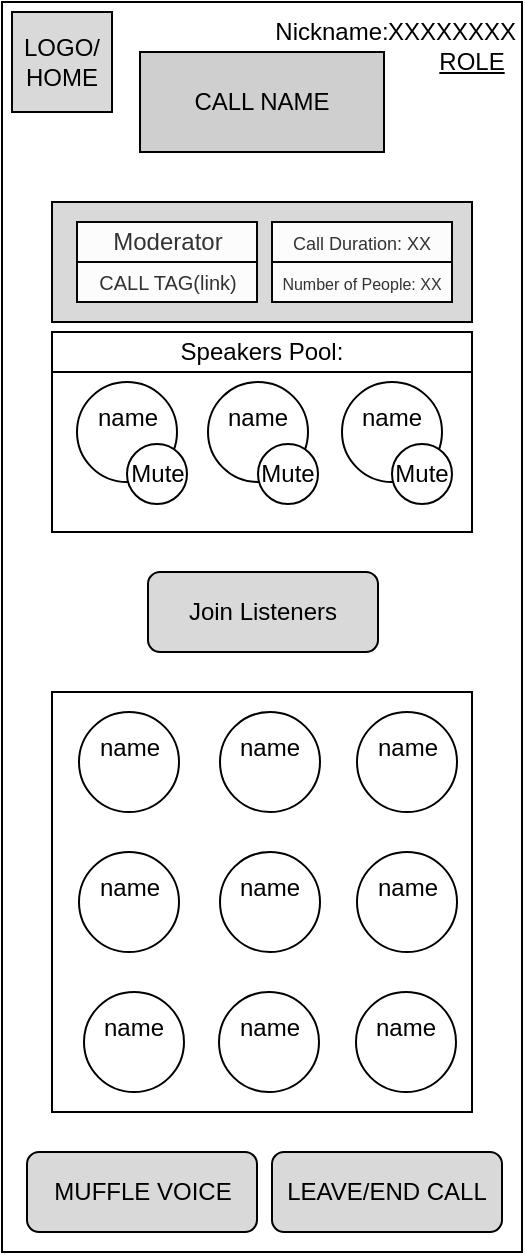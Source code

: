 <mxfile version="14.4.4" type="device"><diagram id="jKq4OutaEMfItl90Wl-P" name="Page-1"><mxGraphModel dx="631" dy="940" grid="1" gridSize="10" guides="1" tooltips="1" connect="1" arrows="1" fold="1" page="1" pageScale="1" pageWidth="850" pageHeight="1100" math="0" shadow="0"><root><mxCell id="0"/><mxCell id="1" parent="0"/><mxCell id="2Fk2XTtp9Ey3KEvhlqqs-1" value="" style="rounded=0;whiteSpace=wrap;html=1;" parent="1" vertex="1"><mxGeometry x="295" y="335" width="260" height="625" as="geometry"/></mxCell><mxCell id="2Fk2XTtp9Ey3KEvhlqqs-2" value="" style="rounded=0;whiteSpace=wrap;html=1;fillColor=#D9D9D9;" parent="1" vertex="1"><mxGeometry x="320" y="435" width="210" height="60" as="geometry"/></mxCell><mxCell id="2Fk2XTtp9Ey3KEvhlqqs-3" value="&lt;font style=&quot;font-size: 9px&quot;&gt;Call Duration: XX&lt;br&gt;&lt;/font&gt;" style="rounded=0;whiteSpace=wrap;html=1;fontColor=#333333;fillColor=#FCFCFC;strokeColor=#050505;" parent="1" vertex="1"><mxGeometry x="430" y="445" width="90" height="20" as="geometry"/></mxCell><mxCell id="2Fk2XTtp9Ey3KEvhlqqs-4" value="&lt;font style=&quot;font-size: 8px&quot;&gt;&lt;font style=&quot;font-size: 8px&quot;&gt;Number of People: XX&lt;/font&gt;&lt;br&gt;&lt;/font&gt;" style="rounded=0;whiteSpace=wrap;html=1;fontColor=#333333;fillColor=#FCFCFC;strokeColor=#050505;" parent="1" vertex="1"><mxGeometry x="430" y="465" width="90" height="20" as="geometry"/></mxCell><mxCell id="2Fk2XTtp9Ey3KEvhlqqs-5" value="LEAVE/END CALL" style="rounded=1;whiteSpace=wrap;html=1;fillColor=#D9D9D9;" parent="1" vertex="1"><mxGeometry x="430" y="910" width="115" height="40" as="geometry"/></mxCell><mxCell id="2Fk2XTtp9Ey3KEvhlqqs-6" value="&lt;div&gt;LOGO/&lt;/div&gt;&lt;div&gt;HOME&lt;/div&gt;" style="rounded=0;whiteSpace=wrap;html=1;fillColor=#D9D9D9;" parent="1" vertex="1"><mxGeometry x="300" y="340" width="50" height="50" as="geometry"/></mxCell><mxCell id="2Fk2XTtp9Ey3KEvhlqqs-7" value="CALL NAME" style="rounded=0;whiteSpace=wrap;html=1;fillColor=#CFCFCF;" parent="1" vertex="1"><mxGeometry x="364" y="360" width="122" height="50" as="geometry"/></mxCell><mxCell id="2Fk2XTtp9Ey3KEvhlqqs-8" value="Moderator" style="rounded=0;whiteSpace=wrap;html=1;fontColor=#333333;fillColor=#FCFCFC;strokeColor=#050505;" parent="1" vertex="1"><mxGeometry x="332.5" y="445" width="90" height="20" as="geometry"/></mxCell><mxCell id="2Fk2XTtp9Ey3KEvhlqqs-9" value="&lt;font style=&quot;font-size: 10px&quot;&gt;CALL TAG(link)&lt;/font&gt;" style="rounded=0;whiteSpace=wrap;html=1;fontColor=#333333;fillColor=#FCFCFC;strokeColor=#050505;" parent="1" vertex="1"><mxGeometry x="332.5" y="465" width="90" height="20" as="geometry"/></mxCell><mxCell id="2Fk2XTtp9Ey3KEvhlqqs-29" value="Speakers Pool:" style="rounded=0;whiteSpace=wrap;html=1;" parent="1" vertex="1"><mxGeometry x="320" y="500" width="210" height="20" as="geometry"/></mxCell><mxCell id="2Fk2XTtp9Ey3KEvhlqqs-30" value="" style="rounded=0;whiteSpace=wrap;html=1;" parent="1" vertex="1"><mxGeometry x="320" y="520" width="210" height="80" as="geometry"/></mxCell><mxCell id="2Fk2XTtp9Ey3KEvhlqqs-31" value="&lt;div&gt;name&lt;/div&gt;&lt;div&gt;&lt;br&gt;&lt;/div&gt;" style="ellipse;whiteSpace=wrap;html=1;aspect=fixed;" parent="1" vertex="1"><mxGeometry x="332.5" y="525" width="50" height="50" as="geometry"/></mxCell><mxCell id="2Fk2XTtp9Ey3KEvhlqqs-34" value="Mute" style="ellipse;whiteSpace=wrap;html=1;aspect=fixed;" parent="1" vertex="1"><mxGeometry x="357.5" y="556" width="30" height="30" as="geometry"/></mxCell><mxCell id="2Fk2XTtp9Ey3KEvhlqqs-35" value="MUFFLE VOICE" style="rounded=1;whiteSpace=wrap;html=1;fillColor=#D9D9D9;" parent="1" vertex="1"><mxGeometry x="307.5" y="910" width="115" height="40" as="geometry"/></mxCell><mxCell id="2Fk2XTtp9Ey3KEvhlqqs-45" value="&lt;div&gt;name&lt;/div&gt;&lt;div&gt;&lt;br&gt;&lt;/div&gt;" style="ellipse;whiteSpace=wrap;html=1;aspect=fixed;" parent="1" vertex="1"><mxGeometry x="398" y="525" width="50" height="50" as="geometry"/></mxCell><mxCell id="2Fk2XTtp9Ey3KEvhlqqs-46" value="Mute" style="ellipse;whiteSpace=wrap;html=1;aspect=fixed;" parent="1" vertex="1"><mxGeometry x="423" y="556" width="30" height="30" as="geometry"/></mxCell><mxCell id="2Fk2XTtp9Ey3KEvhlqqs-47" value="&lt;div&gt;name&lt;/div&gt;&lt;div&gt;&lt;br&gt;&lt;/div&gt;" style="ellipse;whiteSpace=wrap;html=1;aspect=fixed;" parent="1" vertex="1"><mxGeometry x="465" y="525" width="50" height="50" as="geometry"/></mxCell><mxCell id="2Fk2XTtp9Ey3KEvhlqqs-48" value="Mute" style="ellipse;whiteSpace=wrap;html=1;aspect=fixed;" parent="1" vertex="1"><mxGeometry x="490" y="556" width="30" height="30" as="geometry"/></mxCell><mxCell id="2Fk2XTtp9Ey3KEvhlqqs-50" value="" style="rounded=0;whiteSpace=wrap;html=1;" parent="1" vertex="1"><mxGeometry x="320" y="680" width="210" height="210" as="geometry"/></mxCell><mxCell id="1CQFAICZ54jUPt7Gcl8S-2" value="&lt;div&gt;name&lt;/div&gt;&lt;div&gt;&lt;br&gt;&lt;/div&gt;" style="ellipse;whiteSpace=wrap;html=1;aspect=fixed;" parent="1" vertex="1"><mxGeometry x="333.5" y="690" width="50" height="50" as="geometry"/></mxCell><mxCell id="1CQFAICZ54jUPt7Gcl8S-3" value="&lt;div&gt;name&lt;/div&gt;&lt;div&gt;&lt;br&gt;&lt;/div&gt;" style="ellipse;whiteSpace=wrap;html=1;aspect=fixed;" parent="1" vertex="1"><mxGeometry x="404" y="690" width="50" height="50" as="geometry"/></mxCell><mxCell id="1CQFAICZ54jUPt7Gcl8S-4" value="&lt;div&gt;name&lt;/div&gt;&lt;div&gt;&lt;br&gt;&lt;/div&gt;" style="ellipse;whiteSpace=wrap;html=1;aspect=fixed;" parent="1" vertex="1"><mxGeometry x="472.5" y="690" width="50" height="50" as="geometry"/></mxCell><mxCell id="1CQFAICZ54jUPt7Gcl8S-5" value="&lt;div&gt;name&lt;/div&gt;&lt;div&gt;&lt;br&gt;&lt;/div&gt;" style="ellipse;whiteSpace=wrap;html=1;aspect=fixed;" parent="1" vertex="1"><mxGeometry x="333.5" y="760" width="50" height="50" as="geometry"/></mxCell><mxCell id="1CQFAICZ54jUPt7Gcl8S-6" value="&lt;div&gt;name&lt;/div&gt;&lt;div&gt;&lt;br&gt;&lt;/div&gt;" style="ellipse;whiteSpace=wrap;html=1;aspect=fixed;" parent="1" vertex="1"><mxGeometry x="404" y="760" width="50" height="50" as="geometry"/></mxCell><mxCell id="1CQFAICZ54jUPt7Gcl8S-7" value="&lt;div&gt;name&lt;/div&gt;&lt;div&gt;&lt;br&gt;&lt;/div&gt;" style="ellipse;whiteSpace=wrap;html=1;aspect=fixed;" parent="1" vertex="1"><mxGeometry x="472.5" y="760" width="50" height="50" as="geometry"/></mxCell><mxCell id="1CQFAICZ54jUPt7Gcl8S-11" value="&lt;div&gt;name&lt;/div&gt;&lt;div&gt;&lt;br&gt;&lt;/div&gt;" style="ellipse;whiteSpace=wrap;html=1;aspect=fixed;" parent="1" vertex="1"><mxGeometry x="472" y="830" width="50" height="50" as="geometry"/></mxCell><mxCell id="1CQFAICZ54jUPt7Gcl8S-12" value="&lt;div&gt;name&lt;/div&gt;&lt;div&gt;&lt;br&gt;&lt;/div&gt;" style="ellipse;whiteSpace=wrap;html=1;aspect=fixed;" parent="1" vertex="1"><mxGeometry x="403.5" y="830" width="50" height="50" as="geometry"/></mxCell><mxCell id="1CQFAICZ54jUPt7Gcl8S-13" value="&lt;div&gt;name&lt;/div&gt;&lt;div&gt;&lt;br&gt;&lt;/div&gt;" style="ellipse;whiteSpace=wrap;html=1;aspect=fixed;" parent="1" vertex="1"><mxGeometry x="336" y="830" width="50" height="50" as="geometry"/></mxCell><mxCell id="1CQFAICZ54jUPt7Gcl8S-17" value="Join Listeners" style="rounded=1;whiteSpace=wrap;html=1;fillColor=#D9D9D9;" parent="1" vertex="1"><mxGeometry x="368" y="620" width="115" height="40" as="geometry"/></mxCell><mxCell id="ivd15nu5fd720vy-mMPC-3" value="Nickname:" style="text;html=1;strokeColor=none;fillColor=none;align=center;verticalAlign=middle;whiteSpace=wrap;rounded=0;" vertex="1" parent="1"><mxGeometry x="440" y="340" width="40" height="20" as="geometry"/></mxCell><mxCell id="ivd15nu5fd720vy-mMPC-5" value="XXXXXXXX" style="text;html=1;strokeColor=none;fillColor=none;align=center;verticalAlign=middle;whiteSpace=wrap;rounded=0;" vertex="1" parent="1"><mxGeometry x="490" y="340" width="60" height="20" as="geometry"/></mxCell><mxCell id="ivd15nu5fd720vy-mMPC-6" value="&lt;u&gt;ROLE&lt;/u&gt;" style="text;html=1;strokeColor=none;fillColor=none;align=center;verticalAlign=middle;whiteSpace=wrap;rounded=0;" vertex="1" parent="1"><mxGeometry x="510" y="355" width="40" height="20" as="geometry"/></mxCell></root></mxGraphModel></diagram></mxfile>